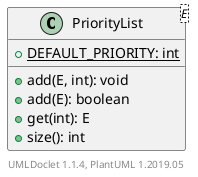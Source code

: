 @startuml

    class PriorityList<E> [[PriorityList.html]] {
        {static} +DEFAULT_PRIORITY: int
        +add(E, int): void
        +add(E): boolean
        +get(int): E
        +size(): int
    }


    center footer UMLDoclet 1.1.4, PlantUML 1.2019.05
@enduml
